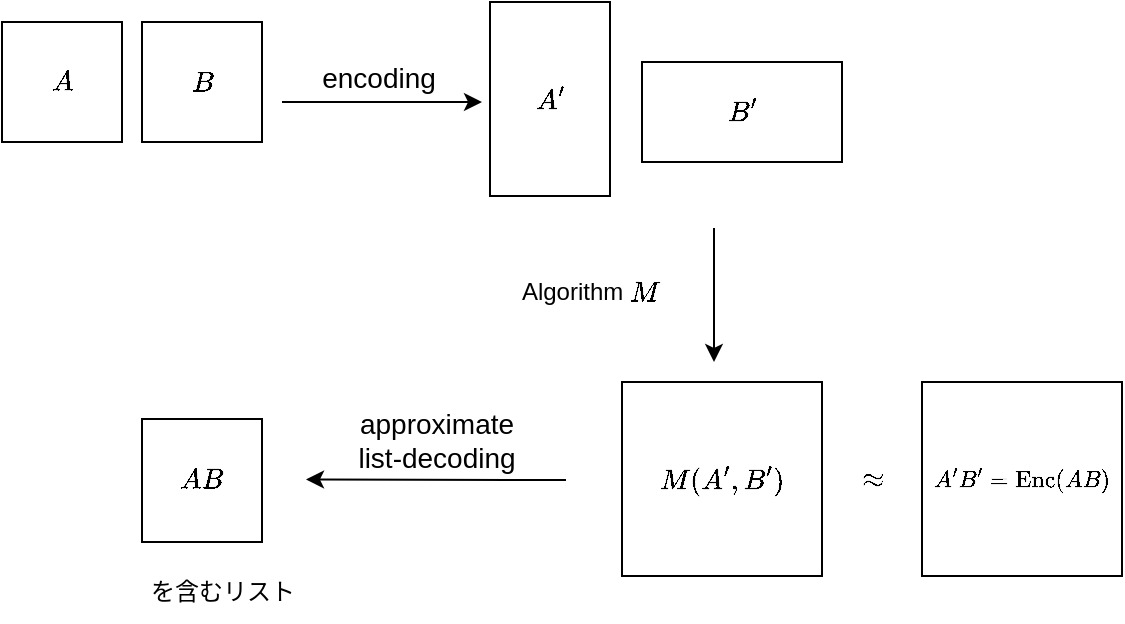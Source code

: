 <mxfile>
    <diagram id="a0IY9pOavN5R539W80ek" name="ページ1">
        <mxGraphModel dx="545" dy="451" grid="1" gridSize="10" guides="1" tooltips="1" connect="1" arrows="1" fold="1" page="1" pageScale="1" pageWidth="827" pageHeight="1169" math="1" shadow="0">
            <root>
                <mxCell id="0"/>
                <mxCell id="1" parent="0"/>
                <mxCell id="2" value="$$A$$" style="whiteSpace=wrap;html=1;" parent="1" vertex="1">
                    <mxGeometry x="40" y="40" width="60" height="60" as="geometry"/>
                </mxCell>
                <mxCell id="3" value="$$B$$" style="whiteSpace=wrap;html=1;" parent="1" vertex="1">
                    <mxGeometry x="110" y="40" width="60" height="60" as="geometry"/>
                </mxCell>
                <mxCell id="4" value="" style="edgeStyle=none;orthogonalLoop=1;jettySize=auto;html=1;" parent="1" edge="1">
                    <mxGeometry width="100" relative="1" as="geometry">
                        <mxPoint x="180" y="80" as="sourcePoint"/>
                        <mxPoint x="280" y="80" as="targetPoint"/>
                        <Array as="points"/>
                    </mxGeometry>
                </mxCell>
                <mxCell id="5" value="encoding" style="text;html=1;align=center;verticalAlign=middle;resizable=0;points=[];autosize=1;strokeColor=none;fillColor=none;strokeWidth=1;fontSize=14;" parent="1" vertex="1">
                    <mxGeometry x="188" y="53" width="80" height="30" as="geometry"/>
                </mxCell>
                <mxCell id="6" value="$$A&#39;$$" style="whiteSpace=wrap;html=1;" parent="1" vertex="1">
                    <mxGeometry x="284" y="30" width="60" height="97" as="geometry"/>
                </mxCell>
                <mxCell id="8" value="$$B&#39;$$" style="whiteSpace=wrap;html=1;" parent="1" vertex="1">
                    <mxGeometry x="360" y="60" width="100" height="50" as="geometry"/>
                </mxCell>
                <mxCell id="9" value="" style="edgeStyle=none;orthogonalLoop=1;jettySize=auto;html=1;" parent="1" edge="1">
                    <mxGeometry width="100" relative="1" as="geometry">
                        <mxPoint x="396" y="143" as="sourcePoint"/>
                        <mxPoint x="396" y="210" as="targetPoint"/>
                        <Array as="points"/>
                    </mxGeometry>
                </mxCell>
                <mxCell id="10" value="Algorithm \(M\)" style="text;html=1;align=center;verticalAlign=middle;resizable=0;points=[];autosize=1;strokeColor=none;fillColor=none;" parent="1" vertex="1">
                    <mxGeometry x="284" y="160" width="100" height="30" as="geometry"/>
                </mxCell>
                <mxCell id="11" value="$$M(A&#39;,B&#39;)$$" style="whiteSpace=wrap;html=1;" parent="1" vertex="1">
                    <mxGeometry x="350" y="220" width="100" height="97" as="geometry"/>
                </mxCell>
                <mxCell id="12" value="$$\approx$$" style="text;html=1;align=center;verticalAlign=middle;resizable=0;points=[];autosize=1;strokeColor=none;fillColor=none;" parent="1" vertex="1">
                    <mxGeometry x="430" y="253.5" width="90" height="30" as="geometry"/>
                </mxCell>
                <mxCell id="13" value="$$A&#39;B&#39;=\mathrm{Enc}(AB)$$" style="whiteSpace=wrap;html=1;fontSize=10;" parent="1" vertex="1">
                    <mxGeometry x="500" y="220" width="100" height="97" as="geometry"/>
                </mxCell>
                <mxCell id="14" value="$$AB$$" style="whiteSpace=wrap;html=1;" parent="1" vertex="1">
                    <mxGeometry x="110" y="238.5" width="60" height="61.5" as="geometry"/>
                </mxCell>
                <mxCell id="15" value="" style="edgeStyle=none;orthogonalLoop=1;jettySize=auto;html=1;" parent="1" edge="1">
                    <mxGeometry width="100" relative="1" as="geometry">
                        <mxPoint x="322" y="269" as="sourcePoint"/>
                        <mxPoint x="192" y="268.75" as="targetPoint"/>
                        <Array as="points"/>
                    </mxGeometry>
                </mxCell>
                <mxCell id="18" value="&lt;div&gt;&lt;span style=&quot;background-color: transparent;&quot;&gt;approximate&lt;br&gt;list-decoding&lt;/span&gt;&lt;/div&gt;" style="text;html=1;align=center;verticalAlign=middle;resizable=0;points=[];autosize=1;strokeColor=none;fillColor=none;strokeWidth=1;fontSize=14;" parent="1" vertex="1">
                    <mxGeometry x="207" y="223.5" width="100" height="50" as="geometry"/>
                </mxCell>
                <mxCell id="19" value="を含むリスト" style="text;html=1;align=center;verticalAlign=middle;resizable=0;points=[];autosize=1;strokeColor=none;fillColor=none;" parent="1" vertex="1">
                    <mxGeometry x="100" y="310" width="100" height="30" as="geometry"/>
                </mxCell>
            </root>
        </mxGraphModel>
    </diagram>
</mxfile>